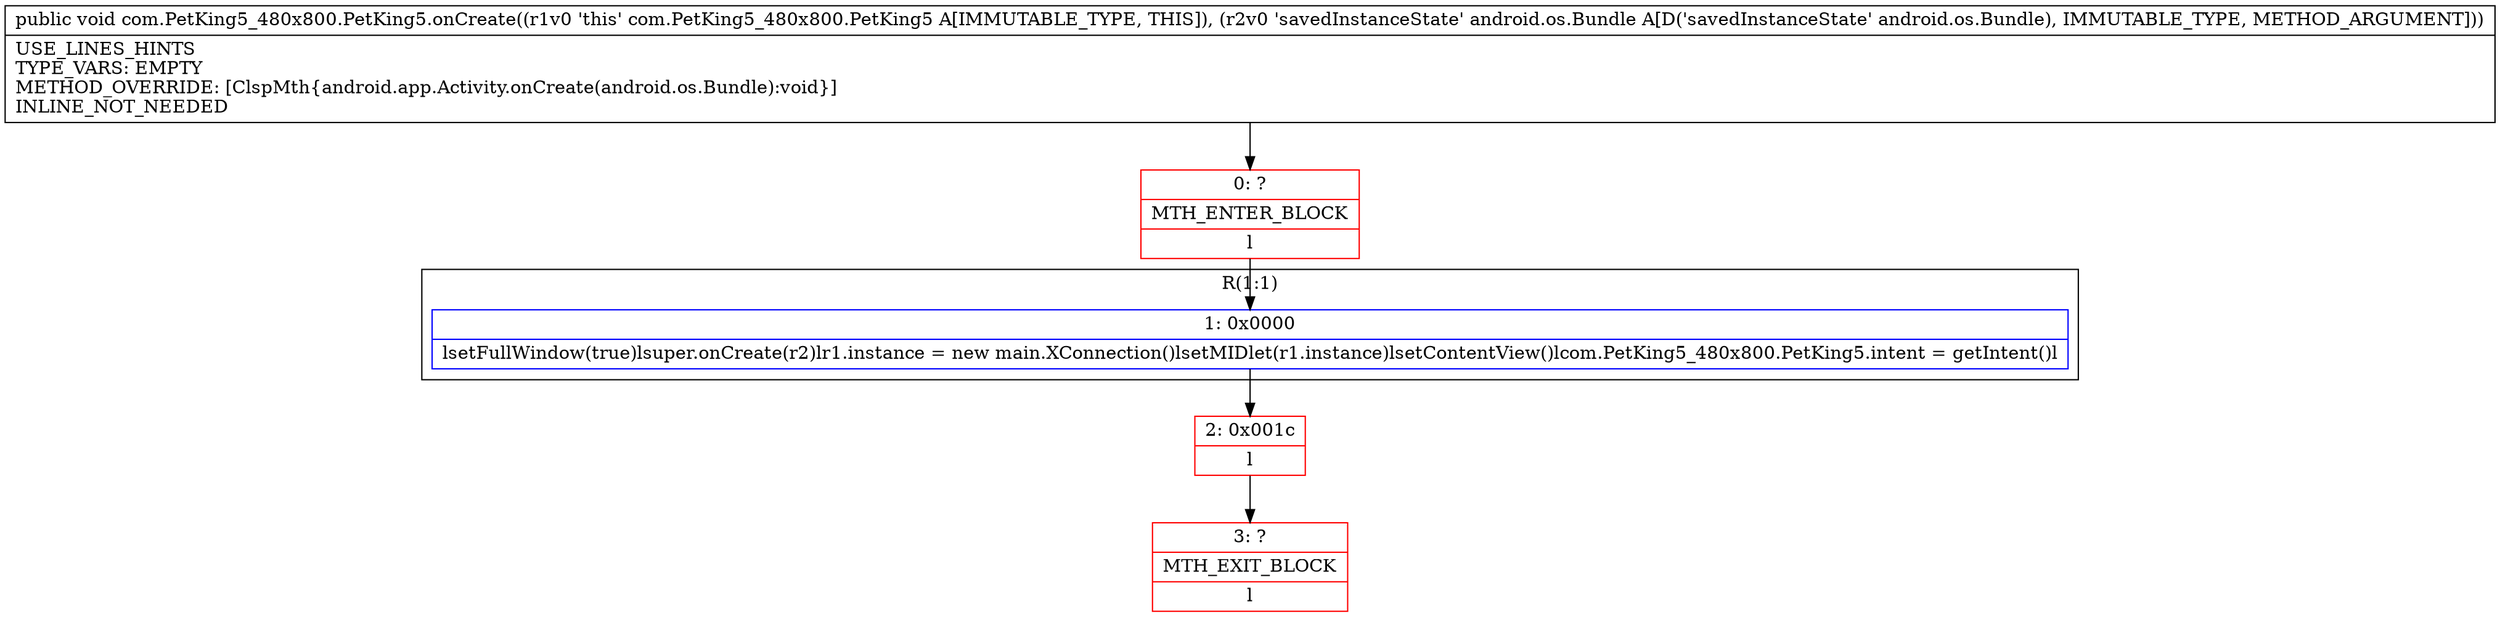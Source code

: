 digraph "CFG forcom.PetKing5_480x800.PetKing5.onCreate(Landroid\/os\/Bundle;)V" {
subgraph cluster_Region_1447833763 {
label = "R(1:1)";
node [shape=record,color=blue];
Node_1 [shape=record,label="{1\:\ 0x0000|lsetFullWindow(true)lsuper.onCreate(r2)lr1.instance = new main.XConnection()lsetMIDlet(r1.instance)lsetContentView()lcom.PetKing5_480x800.PetKing5.intent = getIntent()l}"];
}
Node_0 [shape=record,color=red,label="{0\:\ ?|MTH_ENTER_BLOCK\l|l}"];
Node_2 [shape=record,color=red,label="{2\:\ 0x001c|l}"];
Node_3 [shape=record,color=red,label="{3\:\ ?|MTH_EXIT_BLOCK\l|l}"];
MethodNode[shape=record,label="{public void com.PetKing5_480x800.PetKing5.onCreate((r1v0 'this' com.PetKing5_480x800.PetKing5 A[IMMUTABLE_TYPE, THIS]), (r2v0 'savedInstanceState' android.os.Bundle A[D('savedInstanceState' android.os.Bundle), IMMUTABLE_TYPE, METHOD_ARGUMENT]))  | USE_LINES_HINTS\lTYPE_VARS: EMPTY\lMETHOD_OVERRIDE: [ClspMth\{android.app.Activity.onCreate(android.os.Bundle):void\}]\lINLINE_NOT_NEEDED\l}"];
MethodNode -> Node_0;
Node_1 -> Node_2;
Node_0 -> Node_1;
Node_2 -> Node_3;
}

